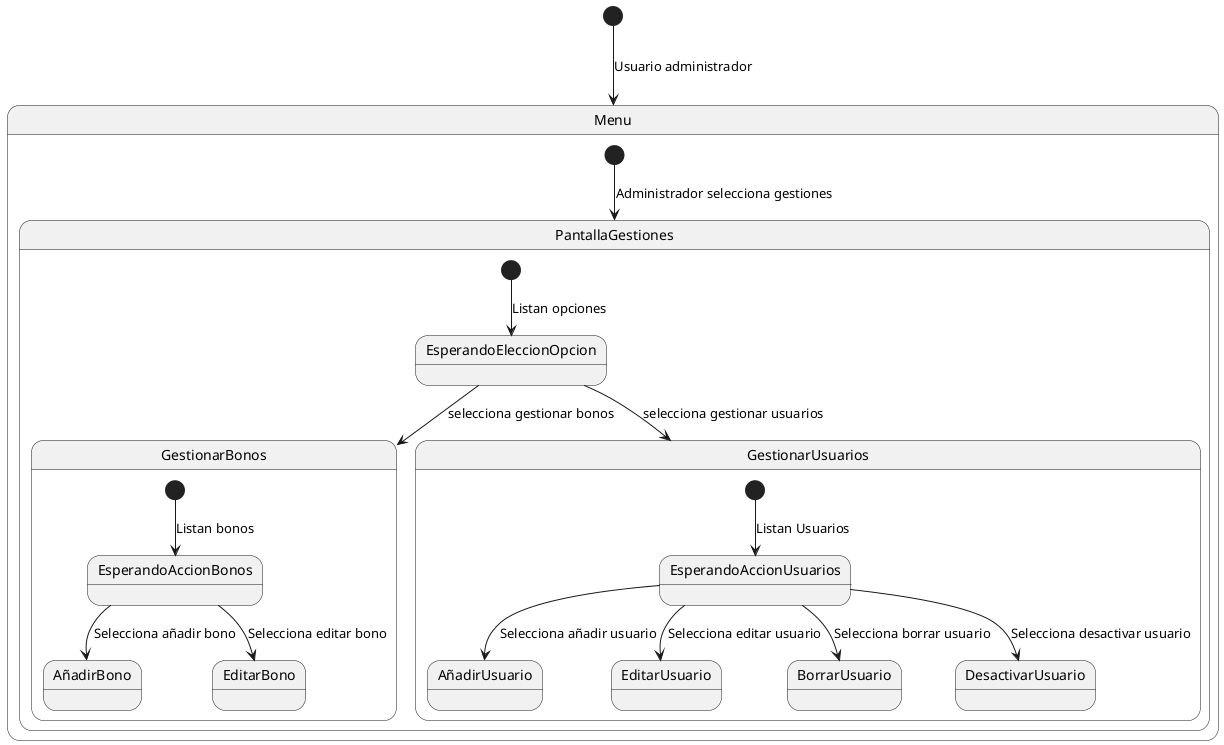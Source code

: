 @startuml gestionar administrador
[*] --> Menu : Usuario administrador

state Menu {
  [*] --> PantallaGestiones : Administrador selecciona gestiones
  
}

state PantallaGestiones {
  [*] --> EsperandoEleccionOpcion : Listan opciones
  EsperandoEleccionOpcion --> GestionarBonos : selecciona gestionar bonos
  EsperandoEleccionOpcion --> GestionarUsuarios : selecciona gestionar usuarios
}

state GestionarBonos {
  [*] --> EsperandoAccionBonos : Listan bonos
  EsperandoAccionBonos --> AñadirBono : Selecciona añadir bono
  EsperandoAccionBonos --> EditarBono : Selecciona editar bono
}

state GestionarUsuarios {
  [*] --> EsperandoAccionUsuarios : Listan Usuarios
  EsperandoAccionUsuarios --> AñadirUsuario : Selecciona añadir usuario
  EsperandoAccionUsuarios --> EditarUsuario : Selecciona editar usuario
  EsperandoAccionUsuarios --> BorrarUsuario : Selecciona borrar usuario
  EsperandoAccionUsuarios --> DesactivarUsuario : Selecciona desactivar usuario
}

@enduml
